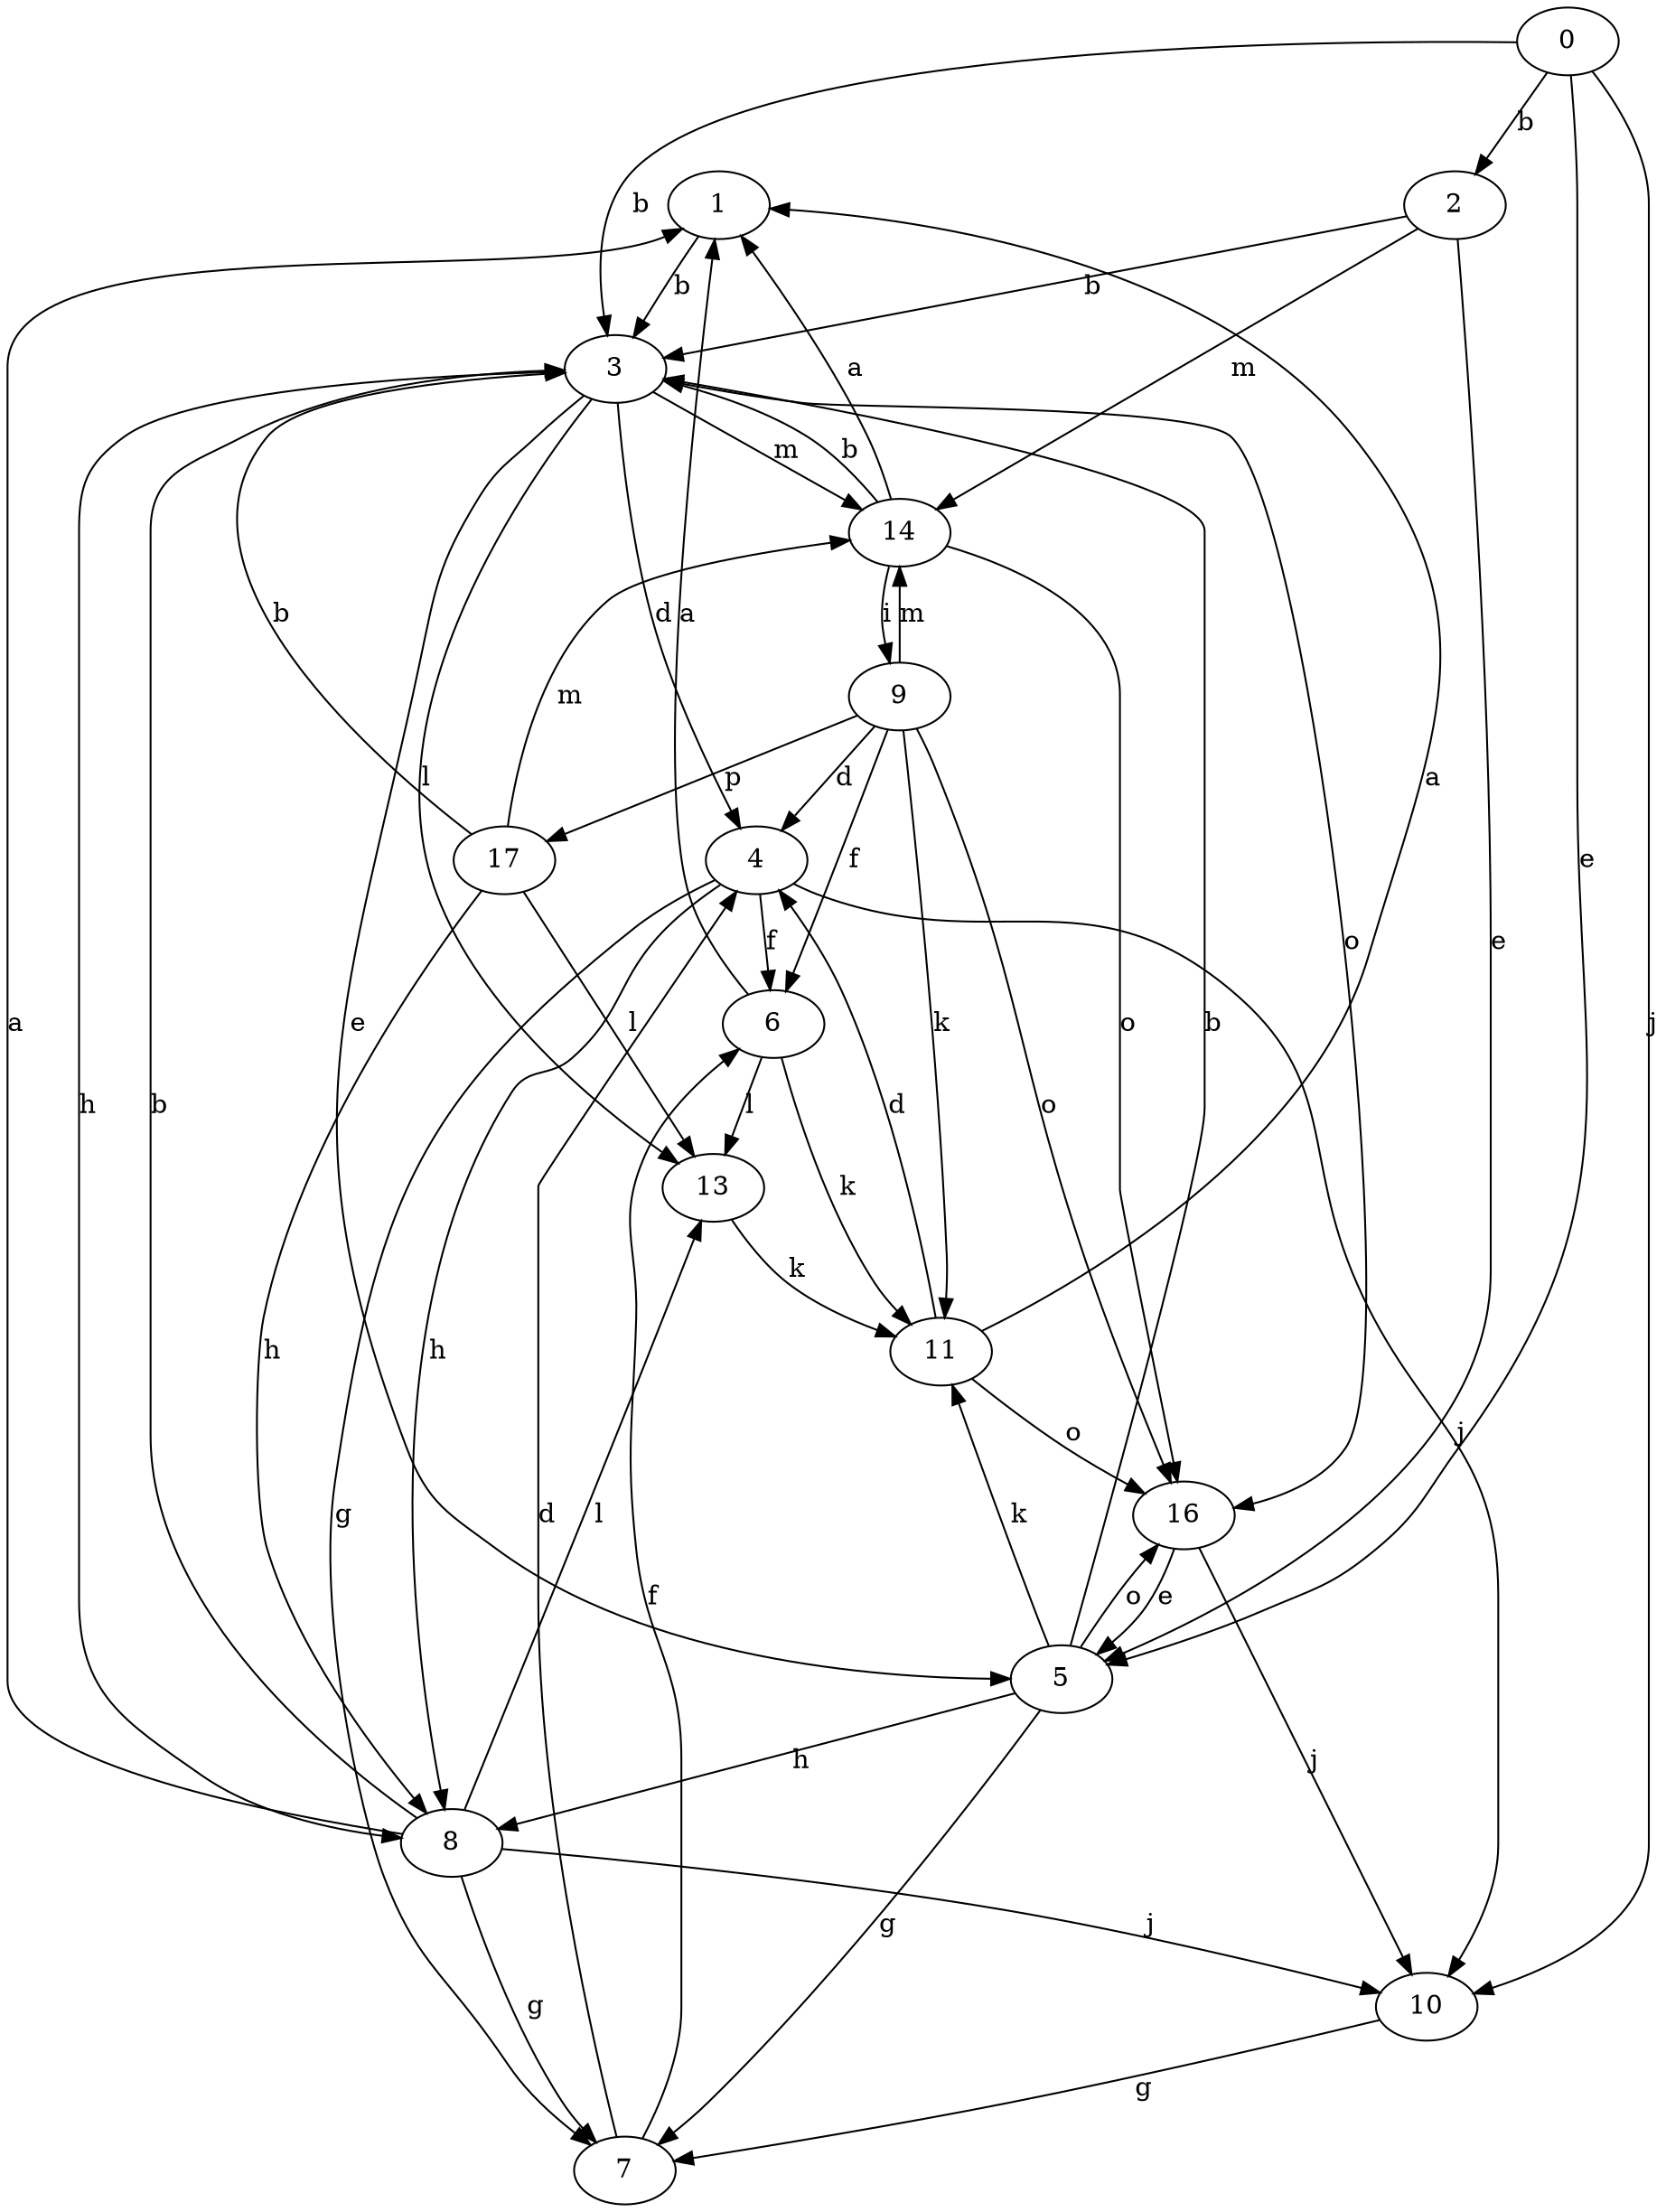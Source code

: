 strict digraph  {
1;
2;
3;
4;
5;
6;
0;
7;
8;
9;
10;
11;
13;
14;
16;
17;
1 -> 3  [label=b];
2 -> 3  [label=b];
2 -> 5  [label=e];
2 -> 14  [label=m];
3 -> 4  [label=d];
3 -> 5  [label=e];
3 -> 8  [label=h];
3 -> 13  [label=l];
3 -> 14  [label=m];
3 -> 16  [label=o];
4 -> 6  [label=f];
4 -> 7  [label=g];
4 -> 8  [label=h];
4 -> 10  [label=j];
5 -> 3  [label=b];
5 -> 7  [label=g];
5 -> 8  [label=h];
5 -> 11  [label=k];
5 -> 16  [label=o];
6 -> 1  [label=a];
6 -> 11  [label=k];
6 -> 13  [label=l];
0 -> 2  [label=b];
0 -> 3  [label=b];
0 -> 5  [label=e];
0 -> 10  [label=j];
7 -> 4  [label=d];
7 -> 6  [label=f];
8 -> 1  [label=a];
8 -> 3  [label=b];
8 -> 7  [label=g];
8 -> 10  [label=j];
8 -> 13  [label=l];
9 -> 4  [label=d];
9 -> 6  [label=f];
9 -> 11  [label=k];
9 -> 14  [label=m];
9 -> 16  [label=o];
9 -> 17  [label=p];
10 -> 7  [label=g];
11 -> 1  [label=a];
11 -> 4  [label=d];
11 -> 16  [label=o];
13 -> 11  [label=k];
14 -> 1  [label=a];
14 -> 3  [label=b];
14 -> 9  [label=i];
14 -> 16  [label=o];
16 -> 5  [label=e];
16 -> 10  [label=j];
17 -> 3  [label=b];
17 -> 8  [label=h];
17 -> 13  [label=l];
17 -> 14  [label=m];
}
